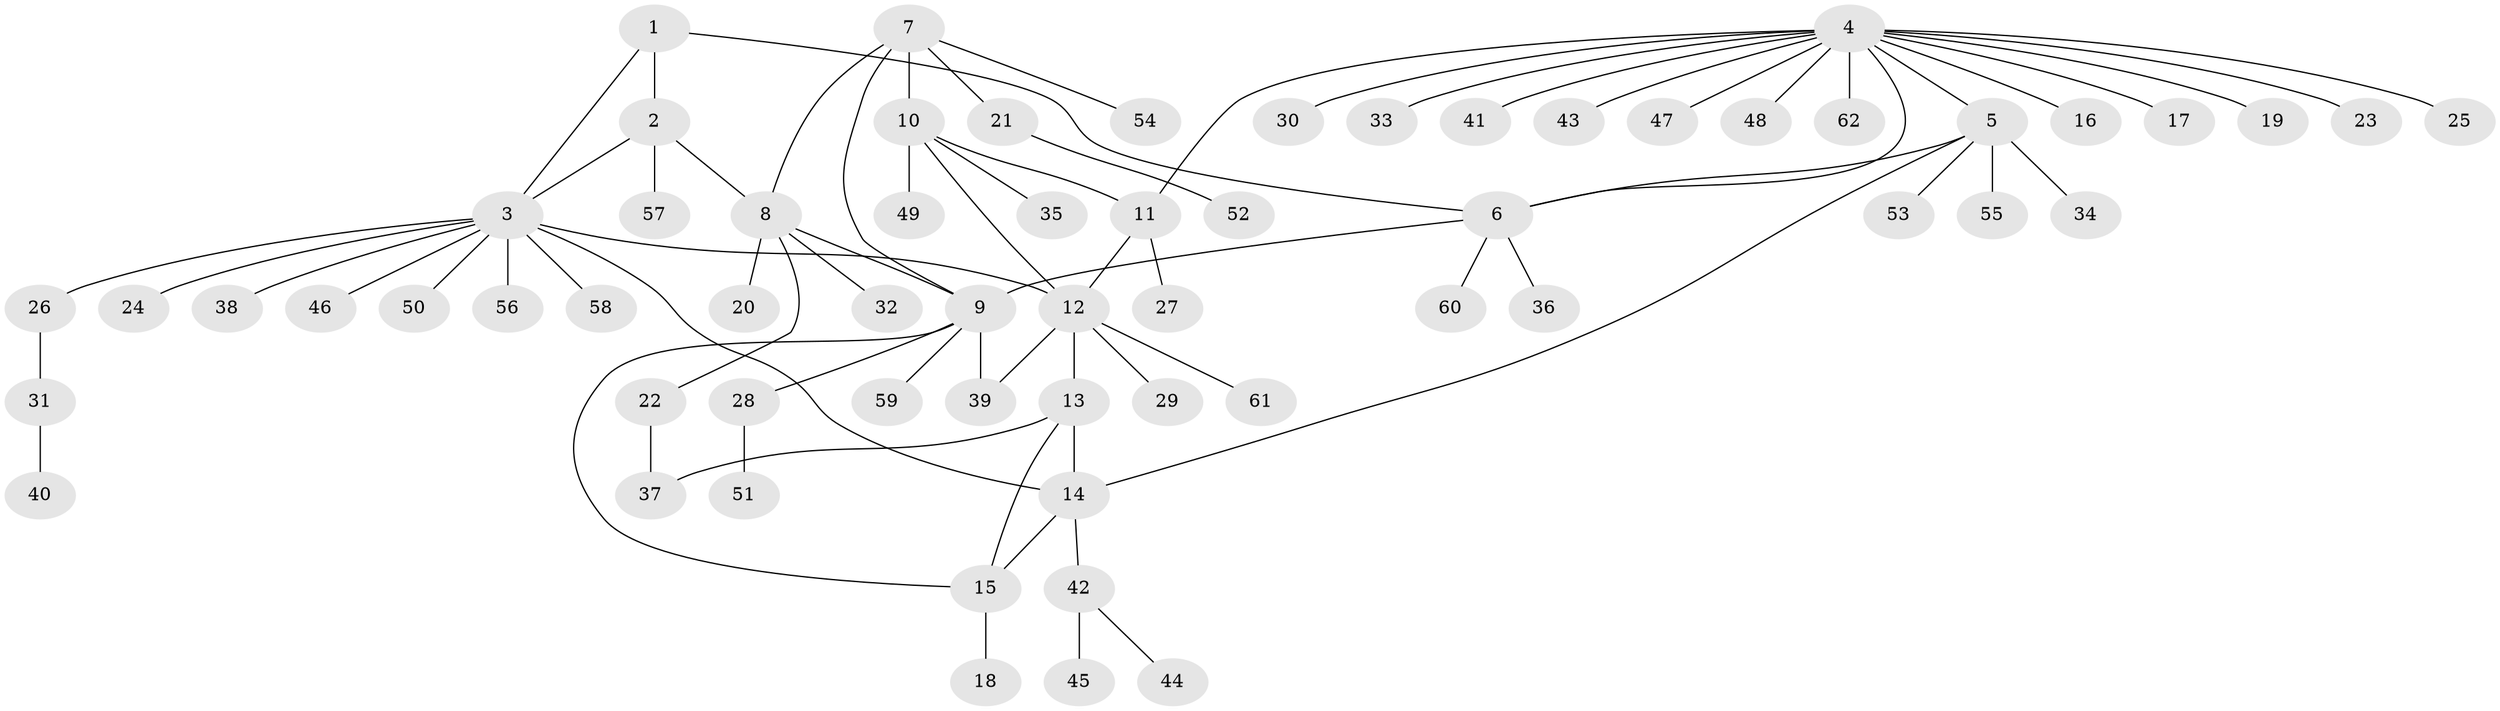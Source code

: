 // coarse degree distribution, {3: 0.0851063829787234, 10: 0.02127659574468085, 13: 0.02127659574468085, 9: 0.0425531914893617, 4: 0.0425531914893617, 6: 0.02127659574468085, 7: 0.02127659574468085, 5: 0.02127659574468085, 1: 0.6595744680851063, 2: 0.06382978723404255}
// Generated by graph-tools (version 1.1) at 2025/42/03/06/25 10:42:06]
// undirected, 62 vertices, 74 edges
graph export_dot {
graph [start="1"]
  node [color=gray90,style=filled];
  1;
  2;
  3;
  4;
  5;
  6;
  7;
  8;
  9;
  10;
  11;
  12;
  13;
  14;
  15;
  16;
  17;
  18;
  19;
  20;
  21;
  22;
  23;
  24;
  25;
  26;
  27;
  28;
  29;
  30;
  31;
  32;
  33;
  34;
  35;
  36;
  37;
  38;
  39;
  40;
  41;
  42;
  43;
  44;
  45;
  46;
  47;
  48;
  49;
  50;
  51;
  52;
  53;
  54;
  55;
  56;
  57;
  58;
  59;
  60;
  61;
  62;
  1 -- 2;
  1 -- 3;
  1 -- 6;
  2 -- 3;
  2 -- 8;
  2 -- 57;
  3 -- 12;
  3 -- 14;
  3 -- 24;
  3 -- 26;
  3 -- 38;
  3 -- 46;
  3 -- 50;
  3 -- 56;
  3 -- 58;
  4 -- 5;
  4 -- 6;
  4 -- 11;
  4 -- 16;
  4 -- 17;
  4 -- 19;
  4 -- 23;
  4 -- 25;
  4 -- 30;
  4 -- 33;
  4 -- 41;
  4 -- 43;
  4 -- 47;
  4 -- 48;
  4 -- 62;
  5 -- 6;
  5 -- 14;
  5 -- 34;
  5 -- 53;
  5 -- 55;
  6 -- 9;
  6 -- 36;
  6 -- 60;
  7 -- 8;
  7 -- 9;
  7 -- 10;
  7 -- 21;
  7 -- 54;
  8 -- 9;
  8 -- 20;
  8 -- 22;
  8 -- 32;
  9 -- 15;
  9 -- 28;
  9 -- 39;
  9 -- 59;
  10 -- 11;
  10 -- 12;
  10 -- 35;
  10 -- 49;
  11 -- 12;
  11 -- 27;
  12 -- 13;
  12 -- 29;
  12 -- 39;
  12 -- 61;
  13 -- 14;
  13 -- 15;
  13 -- 37;
  14 -- 15;
  14 -- 42;
  15 -- 18;
  21 -- 52;
  22 -- 37;
  26 -- 31;
  28 -- 51;
  31 -- 40;
  42 -- 44;
  42 -- 45;
}
